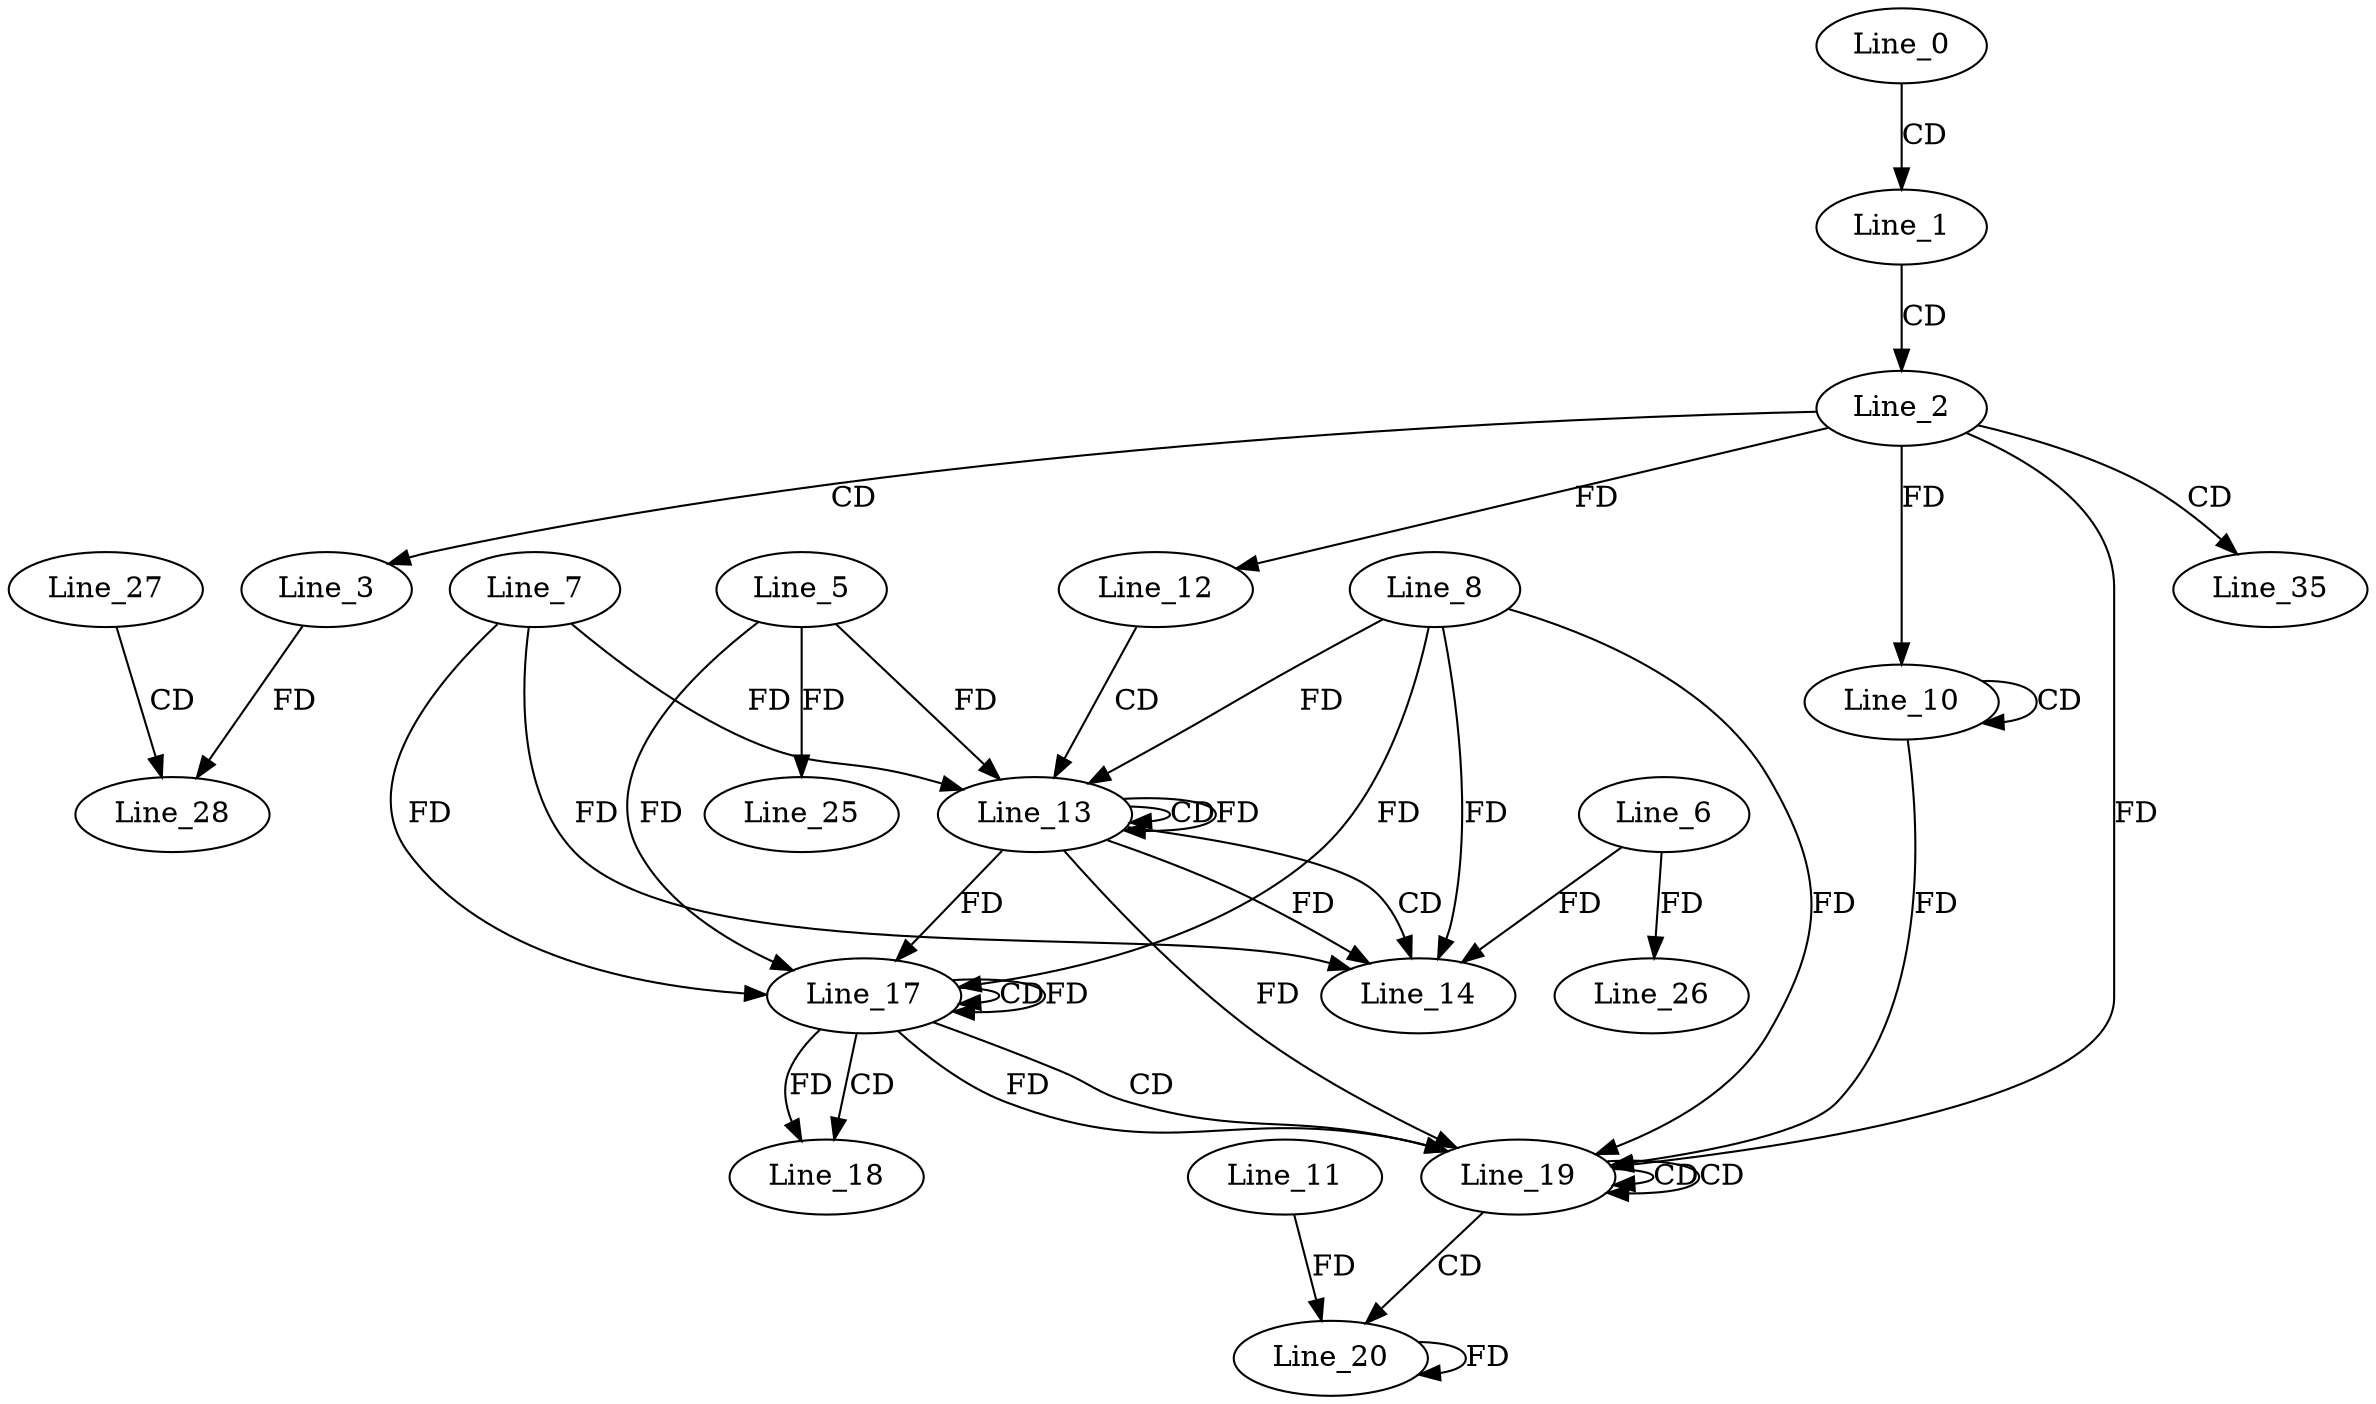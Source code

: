 digraph G {
  Line_0;
  Line_1;
  Line_2;
  Line_3;
  Line_3;
  Line_10;
  Line_10;
  Line_12;
  Line_13;
  Line_13;
  Line_8;
  Line_13;
  Line_5;
  Line_7;
  Line_14;
  Line_6;
  Line_17;
  Line_17;
  Line_17;
  Line_18;
  Line_19;
  Line_19;
  Line_19;
  Line_20;
  Line_11;
  Line_25;
  Line_26;
  Line_27;
  Line_28;
  Line_35;
  Line_0 -> Line_1 [ label="CD" ];
  Line_1 -> Line_2 [ label="CD" ];
  Line_2 -> Line_3 [ label="CD" ];
  Line_10 -> Line_10 [ label="CD" ];
  Line_2 -> Line_10 [ label="FD" ];
  Line_2 -> Line_12 [ label="FD" ];
  Line_12 -> Line_13 [ label="CD" ];
  Line_13 -> Line_13 [ label="CD" ];
  Line_13 -> Line_13 [ label="FD" ];
  Line_8 -> Line_13 [ label="FD" ];
  Line_5 -> Line_13 [ label="FD" ];
  Line_7 -> Line_13 [ label="FD" ];
  Line_13 -> Line_14 [ label="CD" ];
  Line_6 -> Line_14 [ label="FD" ];
  Line_7 -> Line_14 [ label="FD" ];
  Line_13 -> Line_14 [ label="FD" ];
  Line_8 -> Line_14 [ label="FD" ];
  Line_17 -> Line_17 [ label="CD" ];
  Line_17 -> Line_17 [ label="FD" ];
  Line_13 -> Line_17 [ label="FD" ];
  Line_8 -> Line_17 [ label="FD" ];
  Line_5 -> Line_17 [ label="FD" ];
  Line_7 -> Line_17 [ label="FD" ];
  Line_17 -> Line_18 [ label="CD" ];
  Line_17 -> Line_18 [ label="FD" ];
  Line_17 -> Line_19 [ label="CD" ];
  Line_19 -> Line_19 [ label="CD" ];
  Line_19 -> Line_19 [ label="CD" ];
  Line_2 -> Line_19 [ label="FD" ];
  Line_17 -> Line_19 [ label="FD" ];
  Line_13 -> Line_19 [ label="FD" ];
  Line_8 -> Line_19 [ label="FD" ];
  Line_10 -> Line_19 [ label="FD" ];
  Line_19 -> Line_20 [ label="CD" ];
  Line_20 -> Line_20 [ label="FD" ];
  Line_11 -> Line_20 [ label="FD" ];
  Line_5 -> Line_25 [ label="FD" ];
  Line_6 -> Line_26 [ label="FD" ];
  Line_27 -> Line_28 [ label="CD" ];
  Line_3 -> Line_28 [ label="FD" ];
  Line_2 -> Line_35 [ label="CD" ];
}
